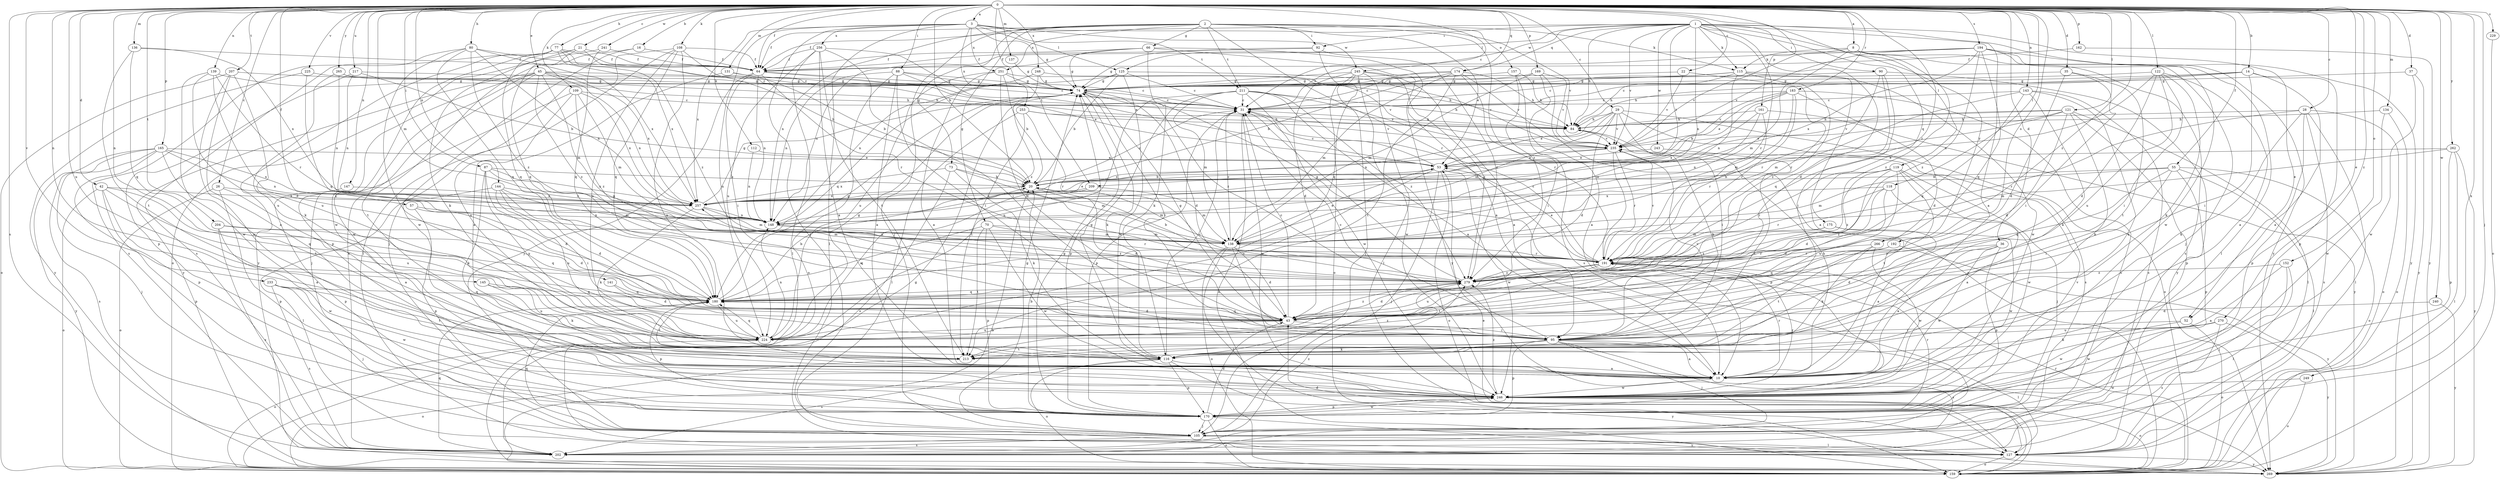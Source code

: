 strict digraph  {
0;
1;
2;
3;
8;
10;
14;
16;
20;
21;
22;
26;
28;
29;
31;
35;
36;
37;
42;
43;
45;
52;
53;
55;
57;
64;
66;
70;
73;
74;
77;
80;
84;
87;
88;
90;
92;
95;
105;
108;
109;
112;
115;
116;
118;
119;
121;
122;
125;
127;
131;
134;
136;
137;
138;
139;
141;
143;
144;
145;
147;
148;
152;
157;
159;
161;
162;
165;
169;
170;
174;
175;
180;
183;
191;
192;
194;
202;
204;
207;
209;
211;
213;
217;
224;
225;
229;
233;
235;
240;
241;
243;
245;
246;
248;
249;
251;
253;
256;
257;
262;
265;
266;
269;
270;
279;
0 -> 3  [label=a];
0 -> 8  [label=a];
0 -> 14  [label=b];
0 -> 16  [label=b];
0 -> 20  [label=b];
0 -> 21  [label=c];
0 -> 22  [label=c];
0 -> 26  [label=c];
0 -> 28  [label=c];
0 -> 29  [label=c];
0 -> 31  [label=c];
0 -> 35  [label=d];
0 -> 36  [label=d];
0 -> 37  [label=d];
0 -> 42  [label=d];
0 -> 45  [label=e];
0 -> 52  [label=e];
0 -> 55  [label=f];
0 -> 57  [label=f];
0 -> 64  [label=f];
0 -> 77  [label=h];
0 -> 80  [label=h];
0 -> 87  [label=i];
0 -> 88  [label=i];
0 -> 105  [label=j];
0 -> 108  [label=k];
0 -> 109  [label=k];
0 -> 112  [label=k];
0 -> 118  [label=l];
0 -> 119  [label=l];
0 -> 121  [label=l];
0 -> 122  [label=l];
0 -> 131  [label=m];
0 -> 134  [label=m];
0 -> 136  [label=m];
0 -> 137  [label=m];
0 -> 138  [label=m];
0 -> 139  [label=n];
0 -> 141  [label=n];
0 -> 143  [label=n];
0 -> 144  [label=n];
0 -> 145  [label=n];
0 -> 147  [label=n];
0 -> 152  [label=o];
0 -> 161  [label=p];
0 -> 162  [label=p];
0 -> 165  [label=p];
0 -> 169  [label=p];
0 -> 174  [label=q];
0 -> 183  [label=r];
0 -> 191  [label=r];
0 -> 192  [label=s];
0 -> 194  [label=s];
0 -> 202  [label=s];
0 -> 204  [label=t];
0 -> 207  [label=t];
0 -> 209  [label=t];
0 -> 217  [label=u];
0 -> 224  [label=u];
0 -> 225  [label=v];
0 -> 229  [label=v];
0 -> 233  [label=v];
0 -> 240  [label=w];
0 -> 241  [label=w];
0 -> 248  [label=x];
0 -> 249  [label=x];
0 -> 262  [label=y];
0 -> 265  [label=y];
0 -> 270  [label=z];
0 -> 279  [label=z];
1 -> 10  [label=a];
1 -> 43  [label=d];
1 -> 52  [label=e];
1 -> 64  [label=f];
1 -> 84  [label=h];
1 -> 90  [label=i];
1 -> 92  [label=i];
1 -> 115  [label=k];
1 -> 125  [label=l];
1 -> 148  [label=n];
1 -> 174  [label=q];
1 -> 175  [label=q];
1 -> 191  [label=r];
1 -> 209  [label=t];
1 -> 235  [label=v];
1 -> 243  [label=w];
1 -> 245  [label=w];
1 -> 266  [label=y];
1 -> 269  [label=y];
2 -> 53  [label=e];
2 -> 64  [label=f];
2 -> 66  [label=g];
2 -> 70  [label=g];
2 -> 73  [label=g];
2 -> 92  [label=i];
2 -> 105  [label=j];
2 -> 115  [label=k];
2 -> 148  [label=n];
2 -> 157  [label=o];
2 -> 191  [label=r];
2 -> 211  [label=t];
2 -> 251  [label=x];
2 -> 279  [label=z];
3 -> 74  [label=g];
3 -> 105  [label=j];
3 -> 125  [label=l];
3 -> 127  [label=l];
3 -> 211  [label=t];
3 -> 224  [label=u];
3 -> 235  [label=v];
3 -> 245  [label=w];
3 -> 251  [label=x];
3 -> 253  [label=x];
3 -> 256  [label=x];
3 -> 257  [label=x];
8 -> 105  [label=j];
8 -> 115  [label=k];
8 -> 138  [label=m];
8 -> 202  [label=s];
8 -> 235  [label=v];
8 -> 279  [label=z];
10 -> 84  [label=h];
10 -> 191  [label=r];
10 -> 246  [label=w];
14 -> 10  [label=a];
14 -> 31  [label=c];
14 -> 74  [label=g];
14 -> 84  [label=h];
14 -> 95  [label=i];
14 -> 170  [label=p];
16 -> 64  [label=f];
16 -> 202  [label=s];
16 -> 246  [label=w];
20 -> 31  [label=c];
20 -> 43  [label=d];
20 -> 138  [label=m];
20 -> 257  [label=x];
21 -> 20  [label=b];
21 -> 64  [label=f];
21 -> 116  [label=k];
21 -> 180  [label=q];
21 -> 246  [label=w];
22 -> 74  [label=g];
22 -> 191  [label=r];
22 -> 235  [label=v];
26 -> 10  [label=a];
26 -> 159  [label=o];
26 -> 170  [label=p];
26 -> 257  [label=x];
28 -> 84  [label=h];
28 -> 116  [label=k];
28 -> 127  [label=l];
28 -> 159  [label=o];
28 -> 170  [label=p];
28 -> 191  [label=r];
28 -> 202  [label=s];
29 -> 43  [label=d];
29 -> 53  [label=e];
29 -> 84  [label=h];
29 -> 95  [label=i];
29 -> 138  [label=m];
29 -> 148  [label=n];
29 -> 159  [label=o];
29 -> 202  [label=s];
29 -> 235  [label=v];
31 -> 84  [label=h];
31 -> 159  [label=o];
31 -> 170  [label=p];
31 -> 246  [label=w];
35 -> 43  [label=d];
35 -> 74  [label=g];
35 -> 95  [label=i];
35 -> 213  [label=t];
36 -> 10  [label=a];
36 -> 43  [label=d];
36 -> 170  [label=p];
36 -> 191  [label=r];
36 -> 246  [label=w];
37 -> 74  [label=g];
37 -> 246  [label=w];
37 -> 269  [label=y];
42 -> 10  [label=a];
42 -> 159  [label=o];
42 -> 170  [label=p];
42 -> 180  [label=q];
42 -> 224  [label=u];
42 -> 257  [label=x];
43 -> 31  [label=c];
43 -> 74  [label=g];
43 -> 95  [label=i];
43 -> 180  [label=q];
43 -> 224  [label=u];
43 -> 279  [label=z];
45 -> 74  [label=g];
45 -> 84  [label=h];
45 -> 138  [label=m];
45 -> 148  [label=n];
45 -> 170  [label=p];
45 -> 213  [label=t];
45 -> 246  [label=w];
45 -> 257  [label=x];
45 -> 269  [label=y];
45 -> 279  [label=z];
52 -> 95  [label=i];
52 -> 159  [label=o];
52 -> 246  [label=w];
53 -> 20  [label=b];
53 -> 31  [label=c];
53 -> 105  [label=j];
53 -> 159  [label=o];
53 -> 224  [label=u];
53 -> 246  [label=w];
55 -> 20  [label=b];
55 -> 95  [label=i];
55 -> 127  [label=l];
55 -> 138  [label=m];
55 -> 159  [label=o];
55 -> 170  [label=p];
55 -> 180  [label=q];
57 -> 43  [label=d];
57 -> 148  [label=n];
57 -> 170  [label=p];
64 -> 31  [label=c];
64 -> 74  [label=g];
64 -> 95  [label=i];
64 -> 105  [label=j];
64 -> 148  [label=n];
64 -> 191  [label=r];
66 -> 10  [label=a];
66 -> 64  [label=f];
66 -> 74  [label=g];
66 -> 116  [label=k];
66 -> 148  [label=n];
66 -> 269  [label=y];
70 -> 138  [label=m];
70 -> 170  [label=p];
70 -> 180  [label=q];
70 -> 191  [label=r];
70 -> 213  [label=t];
70 -> 246  [label=w];
73 -> 20  [label=b];
73 -> 116  [label=k];
73 -> 138  [label=m];
73 -> 202  [label=s];
73 -> 257  [label=x];
74 -> 31  [label=c];
74 -> 43  [label=d];
74 -> 95  [label=i];
74 -> 116  [label=k];
74 -> 279  [label=z];
77 -> 31  [label=c];
77 -> 64  [label=f];
77 -> 180  [label=q];
77 -> 202  [label=s];
77 -> 257  [label=x];
77 -> 269  [label=y];
77 -> 279  [label=z];
80 -> 64  [label=f];
80 -> 95  [label=i];
80 -> 148  [label=n];
80 -> 180  [label=q];
80 -> 202  [label=s];
80 -> 257  [label=x];
80 -> 279  [label=z];
84 -> 235  [label=v];
87 -> 20  [label=b];
87 -> 43  [label=d];
87 -> 116  [label=k];
87 -> 148  [label=n];
87 -> 224  [label=u];
87 -> 257  [label=x];
88 -> 10  [label=a];
88 -> 31  [label=c];
88 -> 53  [label=e];
88 -> 74  [label=g];
88 -> 95  [label=i];
88 -> 148  [label=n];
88 -> 159  [label=o];
90 -> 74  [label=g];
90 -> 95  [label=i];
90 -> 180  [label=q];
90 -> 191  [label=r];
90 -> 269  [label=y];
92 -> 64  [label=f];
92 -> 74  [label=g];
92 -> 180  [label=q];
92 -> 279  [label=z];
95 -> 10  [label=a];
95 -> 31  [label=c];
95 -> 84  [label=h];
95 -> 105  [label=j];
95 -> 116  [label=k];
95 -> 127  [label=l];
95 -> 170  [label=p];
95 -> 202  [label=s];
95 -> 213  [label=t];
95 -> 235  [label=v];
105 -> 74  [label=g];
105 -> 127  [label=l];
105 -> 180  [label=q];
105 -> 202  [label=s];
105 -> 279  [label=z];
108 -> 10  [label=a];
108 -> 31  [label=c];
108 -> 64  [label=f];
108 -> 105  [label=j];
108 -> 127  [label=l];
108 -> 180  [label=q];
108 -> 224  [label=u];
109 -> 31  [label=c];
109 -> 105  [label=j];
109 -> 138  [label=m];
109 -> 224  [label=u];
109 -> 257  [label=x];
109 -> 279  [label=z];
112 -> 53  [label=e];
112 -> 148  [label=n];
115 -> 10  [label=a];
115 -> 31  [label=c];
115 -> 74  [label=g];
115 -> 84  [label=h];
115 -> 148  [label=n];
115 -> 246  [label=w];
115 -> 279  [label=z];
116 -> 10  [label=a];
116 -> 31  [label=c];
116 -> 74  [label=g];
116 -> 159  [label=o];
116 -> 170  [label=p];
116 -> 202  [label=s];
116 -> 269  [label=y];
116 -> 279  [label=z];
118 -> 10  [label=a];
118 -> 43  [label=d];
118 -> 191  [label=r];
118 -> 257  [label=x];
118 -> 279  [label=z];
119 -> 20  [label=b];
119 -> 43  [label=d];
119 -> 105  [label=j];
119 -> 191  [label=r];
119 -> 213  [label=t];
119 -> 224  [label=u];
119 -> 246  [label=w];
119 -> 279  [label=z];
121 -> 43  [label=d];
121 -> 53  [label=e];
121 -> 84  [label=h];
121 -> 116  [label=k];
121 -> 127  [label=l];
121 -> 148  [label=n];
121 -> 170  [label=p];
121 -> 235  [label=v];
122 -> 10  [label=a];
122 -> 43  [label=d];
122 -> 74  [label=g];
122 -> 95  [label=i];
122 -> 116  [label=k];
122 -> 148  [label=n];
122 -> 224  [label=u];
125 -> 20  [label=b];
125 -> 31  [label=c];
125 -> 74  [label=g];
125 -> 148  [label=n];
125 -> 235  [label=v];
125 -> 246  [label=w];
127 -> 43  [label=d];
127 -> 159  [label=o];
127 -> 269  [label=y];
131 -> 10  [label=a];
131 -> 20  [label=b];
131 -> 74  [label=g];
134 -> 84  [label=h];
134 -> 159  [label=o];
134 -> 246  [label=w];
136 -> 64  [label=f];
136 -> 180  [label=q];
136 -> 213  [label=t];
136 -> 257  [label=x];
137 -> 74  [label=g];
138 -> 31  [label=c];
138 -> 43  [label=d];
138 -> 53  [label=e];
138 -> 95  [label=i];
138 -> 127  [label=l];
138 -> 159  [label=o];
138 -> 191  [label=r];
139 -> 43  [label=d];
139 -> 74  [label=g];
139 -> 191  [label=r];
139 -> 224  [label=u];
139 -> 246  [label=w];
141 -> 43  [label=d];
141 -> 180  [label=q];
143 -> 10  [label=a];
143 -> 31  [label=c];
143 -> 116  [label=k];
143 -> 138  [label=m];
143 -> 180  [label=q];
143 -> 202  [label=s];
144 -> 43  [label=d];
144 -> 95  [label=i];
144 -> 127  [label=l];
144 -> 138  [label=m];
144 -> 224  [label=u];
144 -> 257  [label=x];
145 -> 116  [label=k];
145 -> 180  [label=q];
145 -> 224  [label=u];
147 -> 170  [label=p];
147 -> 257  [label=x];
148 -> 138  [label=m];
148 -> 279  [label=z];
152 -> 10  [label=a];
152 -> 105  [label=j];
152 -> 127  [label=l];
152 -> 279  [label=z];
157 -> 74  [label=g];
157 -> 84  [label=h];
157 -> 95  [label=i];
157 -> 202  [label=s];
159 -> 53  [label=e];
159 -> 74  [label=g];
159 -> 191  [label=r];
161 -> 84  [label=h];
161 -> 138  [label=m];
161 -> 191  [label=r];
161 -> 257  [label=x];
161 -> 269  [label=y];
162 -> 64  [label=f];
162 -> 269  [label=y];
165 -> 53  [label=e];
165 -> 105  [label=j];
165 -> 148  [label=n];
165 -> 170  [label=p];
165 -> 202  [label=s];
165 -> 213  [label=t];
165 -> 257  [label=x];
165 -> 269  [label=y];
169 -> 10  [label=a];
169 -> 74  [label=g];
169 -> 138  [label=m];
169 -> 159  [label=o];
169 -> 235  [label=v];
170 -> 20  [label=b];
170 -> 43  [label=d];
170 -> 74  [label=g];
170 -> 105  [label=j];
170 -> 159  [label=o];
170 -> 191  [label=r];
170 -> 235  [label=v];
170 -> 246  [label=w];
170 -> 269  [label=y];
174 -> 20  [label=b];
174 -> 31  [label=c];
174 -> 74  [label=g];
174 -> 84  [label=h];
174 -> 138  [label=m];
174 -> 191  [label=r];
174 -> 213  [label=t];
174 -> 235  [label=v];
175 -> 10  [label=a];
175 -> 138  [label=m];
175 -> 246  [label=w];
175 -> 279  [label=z];
180 -> 20  [label=b];
180 -> 43  [label=d];
180 -> 74  [label=g];
180 -> 170  [label=p];
180 -> 213  [label=t];
180 -> 224  [label=u];
183 -> 20  [label=b];
183 -> 31  [label=c];
183 -> 43  [label=d];
183 -> 53  [label=e];
183 -> 138  [label=m];
183 -> 191  [label=r];
183 -> 202  [label=s];
183 -> 235  [label=v];
191 -> 20  [label=b];
191 -> 31  [label=c];
191 -> 53  [label=e];
191 -> 74  [label=g];
191 -> 213  [label=t];
191 -> 224  [label=u];
191 -> 235  [label=v];
191 -> 257  [label=x];
191 -> 279  [label=z];
192 -> 180  [label=q];
192 -> 191  [label=r];
192 -> 269  [label=y];
194 -> 31  [label=c];
194 -> 64  [label=f];
194 -> 127  [label=l];
194 -> 180  [label=q];
194 -> 235  [label=v];
194 -> 246  [label=w];
194 -> 257  [label=x];
194 -> 269  [label=y];
194 -> 279  [label=z];
202 -> 180  [label=q];
204 -> 138  [label=m];
204 -> 180  [label=q];
204 -> 202  [label=s];
204 -> 246  [label=w];
207 -> 10  [label=a];
207 -> 74  [label=g];
207 -> 159  [label=o];
207 -> 224  [label=u];
207 -> 246  [label=w];
209 -> 138  [label=m];
209 -> 224  [label=u];
209 -> 257  [label=x];
211 -> 10  [label=a];
211 -> 31  [label=c];
211 -> 84  [label=h];
211 -> 138  [label=m];
211 -> 170  [label=p];
211 -> 224  [label=u];
211 -> 235  [label=v];
211 -> 246  [label=w];
211 -> 279  [label=z];
213 -> 159  [label=o];
217 -> 20  [label=b];
217 -> 74  [label=g];
217 -> 148  [label=n];
217 -> 170  [label=p];
224 -> 74  [label=g];
224 -> 148  [label=n];
224 -> 159  [label=o];
224 -> 180  [label=q];
225 -> 74  [label=g];
225 -> 180  [label=q];
225 -> 269  [label=y];
229 -> 159  [label=o];
233 -> 105  [label=j];
233 -> 180  [label=q];
233 -> 202  [label=s];
233 -> 213  [label=t];
233 -> 246  [label=w];
235 -> 53  [label=e];
235 -> 170  [label=p];
235 -> 191  [label=r];
235 -> 257  [label=x];
240 -> 43  [label=d];
240 -> 269  [label=y];
241 -> 64  [label=f];
241 -> 159  [label=o];
241 -> 180  [label=q];
243 -> 53  [label=e];
243 -> 213  [label=t];
245 -> 10  [label=a];
245 -> 43  [label=d];
245 -> 74  [label=g];
245 -> 105  [label=j];
245 -> 127  [label=l];
245 -> 159  [label=o];
245 -> 246  [label=w];
245 -> 279  [label=z];
246 -> 127  [label=l];
246 -> 159  [label=o];
246 -> 170  [label=p];
246 -> 191  [label=r];
246 -> 279  [label=z];
248 -> 74  [label=g];
248 -> 84  [label=h];
248 -> 180  [label=q];
248 -> 279  [label=z];
249 -> 159  [label=o];
249 -> 246  [label=w];
251 -> 10  [label=a];
251 -> 20  [label=b];
251 -> 43  [label=d];
251 -> 74  [label=g];
251 -> 224  [label=u];
251 -> 235  [label=v];
253 -> 84  [label=h];
253 -> 127  [label=l];
253 -> 191  [label=r];
253 -> 213  [label=t];
253 -> 235  [label=v];
256 -> 10  [label=a];
256 -> 53  [label=e];
256 -> 64  [label=f];
256 -> 95  [label=i];
256 -> 127  [label=l];
256 -> 213  [label=t];
256 -> 224  [label=u];
257 -> 53  [label=e];
257 -> 74  [label=g];
257 -> 116  [label=k];
257 -> 138  [label=m];
257 -> 148  [label=n];
262 -> 53  [label=e];
262 -> 127  [label=l];
262 -> 138  [label=m];
262 -> 170  [label=p];
262 -> 269  [label=y];
265 -> 74  [label=g];
265 -> 84  [label=h];
265 -> 116  [label=k];
265 -> 148  [label=n];
266 -> 116  [label=k];
266 -> 191  [label=r];
266 -> 213  [label=t];
266 -> 246  [label=w];
269 -> 20  [label=b];
270 -> 116  [label=k];
270 -> 202  [label=s];
270 -> 224  [label=u];
270 -> 246  [label=w];
270 -> 269  [label=y];
279 -> 31  [label=c];
279 -> 43  [label=d];
279 -> 180  [label=q];
}
